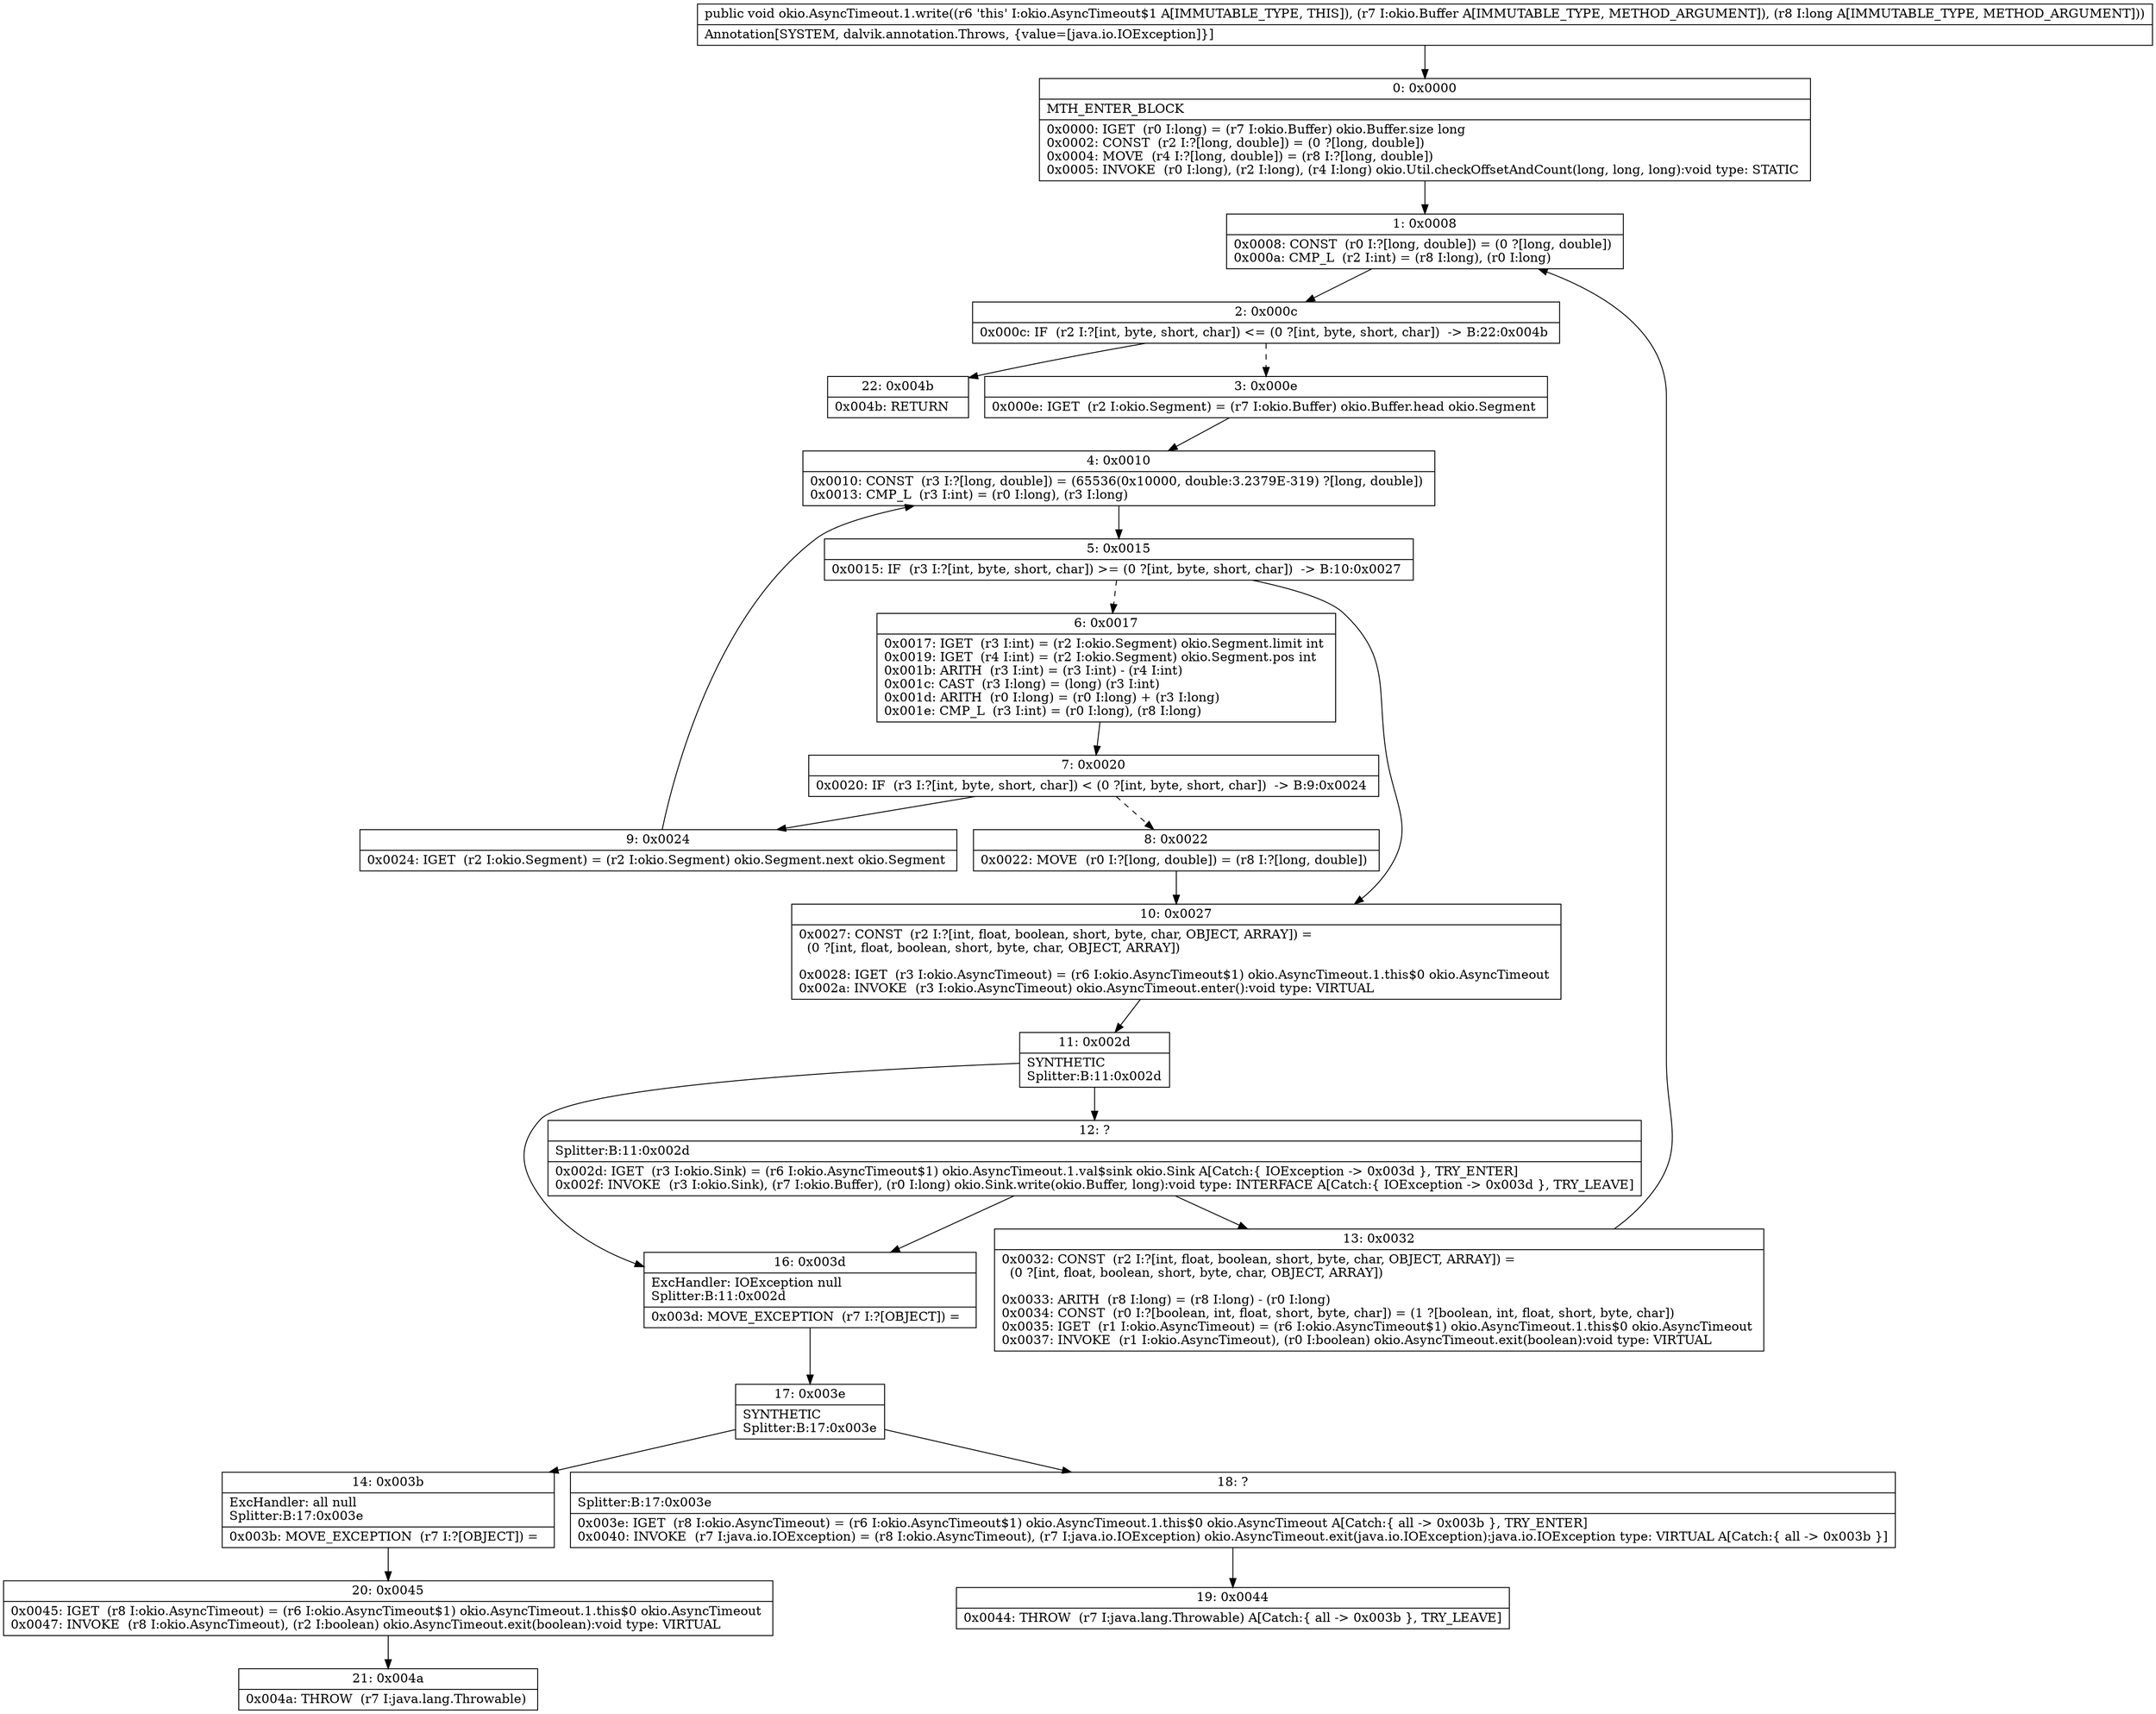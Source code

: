 digraph "CFG forokio.AsyncTimeout.1.write(Lokio\/Buffer;J)V" {
Node_0 [shape=record,label="{0\:\ 0x0000|MTH_ENTER_BLOCK\l|0x0000: IGET  (r0 I:long) = (r7 I:okio.Buffer) okio.Buffer.size long \l0x0002: CONST  (r2 I:?[long, double]) = (0 ?[long, double]) \l0x0004: MOVE  (r4 I:?[long, double]) = (r8 I:?[long, double]) \l0x0005: INVOKE  (r0 I:long), (r2 I:long), (r4 I:long) okio.Util.checkOffsetAndCount(long, long, long):void type: STATIC \l}"];
Node_1 [shape=record,label="{1\:\ 0x0008|0x0008: CONST  (r0 I:?[long, double]) = (0 ?[long, double]) \l0x000a: CMP_L  (r2 I:int) = (r8 I:long), (r0 I:long) \l}"];
Node_2 [shape=record,label="{2\:\ 0x000c|0x000c: IF  (r2 I:?[int, byte, short, char]) \<= (0 ?[int, byte, short, char])  \-\> B:22:0x004b \l}"];
Node_3 [shape=record,label="{3\:\ 0x000e|0x000e: IGET  (r2 I:okio.Segment) = (r7 I:okio.Buffer) okio.Buffer.head okio.Segment \l}"];
Node_4 [shape=record,label="{4\:\ 0x0010|0x0010: CONST  (r3 I:?[long, double]) = (65536(0x10000, double:3.2379E\-319) ?[long, double]) \l0x0013: CMP_L  (r3 I:int) = (r0 I:long), (r3 I:long) \l}"];
Node_5 [shape=record,label="{5\:\ 0x0015|0x0015: IF  (r3 I:?[int, byte, short, char]) \>= (0 ?[int, byte, short, char])  \-\> B:10:0x0027 \l}"];
Node_6 [shape=record,label="{6\:\ 0x0017|0x0017: IGET  (r3 I:int) = (r2 I:okio.Segment) okio.Segment.limit int \l0x0019: IGET  (r4 I:int) = (r2 I:okio.Segment) okio.Segment.pos int \l0x001b: ARITH  (r3 I:int) = (r3 I:int) \- (r4 I:int) \l0x001c: CAST  (r3 I:long) = (long) (r3 I:int) \l0x001d: ARITH  (r0 I:long) = (r0 I:long) + (r3 I:long) \l0x001e: CMP_L  (r3 I:int) = (r0 I:long), (r8 I:long) \l}"];
Node_7 [shape=record,label="{7\:\ 0x0020|0x0020: IF  (r3 I:?[int, byte, short, char]) \< (0 ?[int, byte, short, char])  \-\> B:9:0x0024 \l}"];
Node_8 [shape=record,label="{8\:\ 0x0022|0x0022: MOVE  (r0 I:?[long, double]) = (r8 I:?[long, double]) \l}"];
Node_9 [shape=record,label="{9\:\ 0x0024|0x0024: IGET  (r2 I:okio.Segment) = (r2 I:okio.Segment) okio.Segment.next okio.Segment \l}"];
Node_10 [shape=record,label="{10\:\ 0x0027|0x0027: CONST  (r2 I:?[int, float, boolean, short, byte, char, OBJECT, ARRAY]) = \l  (0 ?[int, float, boolean, short, byte, char, OBJECT, ARRAY])\l \l0x0028: IGET  (r3 I:okio.AsyncTimeout) = (r6 I:okio.AsyncTimeout$1) okio.AsyncTimeout.1.this$0 okio.AsyncTimeout \l0x002a: INVOKE  (r3 I:okio.AsyncTimeout) okio.AsyncTimeout.enter():void type: VIRTUAL \l}"];
Node_11 [shape=record,label="{11\:\ 0x002d|SYNTHETIC\lSplitter:B:11:0x002d\l}"];
Node_12 [shape=record,label="{12\:\ ?|Splitter:B:11:0x002d\l|0x002d: IGET  (r3 I:okio.Sink) = (r6 I:okio.AsyncTimeout$1) okio.AsyncTimeout.1.val$sink okio.Sink A[Catch:\{ IOException \-\> 0x003d \}, TRY_ENTER]\l0x002f: INVOKE  (r3 I:okio.Sink), (r7 I:okio.Buffer), (r0 I:long) okio.Sink.write(okio.Buffer, long):void type: INTERFACE A[Catch:\{ IOException \-\> 0x003d \}, TRY_LEAVE]\l}"];
Node_13 [shape=record,label="{13\:\ 0x0032|0x0032: CONST  (r2 I:?[int, float, boolean, short, byte, char, OBJECT, ARRAY]) = \l  (0 ?[int, float, boolean, short, byte, char, OBJECT, ARRAY])\l \l0x0033: ARITH  (r8 I:long) = (r8 I:long) \- (r0 I:long) \l0x0034: CONST  (r0 I:?[boolean, int, float, short, byte, char]) = (1 ?[boolean, int, float, short, byte, char]) \l0x0035: IGET  (r1 I:okio.AsyncTimeout) = (r6 I:okio.AsyncTimeout$1) okio.AsyncTimeout.1.this$0 okio.AsyncTimeout \l0x0037: INVOKE  (r1 I:okio.AsyncTimeout), (r0 I:boolean) okio.AsyncTimeout.exit(boolean):void type: VIRTUAL \l}"];
Node_14 [shape=record,label="{14\:\ 0x003b|ExcHandler: all null\lSplitter:B:17:0x003e\l|0x003b: MOVE_EXCEPTION  (r7 I:?[OBJECT]) =  \l}"];
Node_16 [shape=record,label="{16\:\ 0x003d|ExcHandler: IOException null\lSplitter:B:11:0x002d\l|0x003d: MOVE_EXCEPTION  (r7 I:?[OBJECT]) =  \l}"];
Node_17 [shape=record,label="{17\:\ 0x003e|SYNTHETIC\lSplitter:B:17:0x003e\l}"];
Node_18 [shape=record,label="{18\:\ ?|Splitter:B:17:0x003e\l|0x003e: IGET  (r8 I:okio.AsyncTimeout) = (r6 I:okio.AsyncTimeout$1) okio.AsyncTimeout.1.this$0 okio.AsyncTimeout A[Catch:\{ all \-\> 0x003b \}, TRY_ENTER]\l0x0040: INVOKE  (r7 I:java.io.IOException) = (r8 I:okio.AsyncTimeout), (r7 I:java.io.IOException) okio.AsyncTimeout.exit(java.io.IOException):java.io.IOException type: VIRTUAL A[Catch:\{ all \-\> 0x003b \}]\l}"];
Node_19 [shape=record,label="{19\:\ 0x0044|0x0044: THROW  (r7 I:java.lang.Throwable) A[Catch:\{ all \-\> 0x003b \}, TRY_LEAVE]\l}"];
Node_20 [shape=record,label="{20\:\ 0x0045|0x0045: IGET  (r8 I:okio.AsyncTimeout) = (r6 I:okio.AsyncTimeout$1) okio.AsyncTimeout.1.this$0 okio.AsyncTimeout \l0x0047: INVOKE  (r8 I:okio.AsyncTimeout), (r2 I:boolean) okio.AsyncTimeout.exit(boolean):void type: VIRTUAL \l}"];
Node_21 [shape=record,label="{21\:\ 0x004a|0x004a: THROW  (r7 I:java.lang.Throwable) \l}"];
Node_22 [shape=record,label="{22\:\ 0x004b|0x004b: RETURN   \l}"];
MethodNode[shape=record,label="{public void okio.AsyncTimeout.1.write((r6 'this' I:okio.AsyncTimeout$1 A[IMMUTABLE_TYPE, THIS]), (r7 I:okio.Buffer A[IMMUTABLE_TYPE, METHOD_ARGUMENT]), (r8 I:long A[IMMUTABLE_TYPE, METHOD_ARGUMENT]))  | Annotation[SYSTEM, dalvik.annotation.Throws, \{value=[java.io.IOException]\}]\l}"];
MethodNode -> Node_0;
Node_0 -> Node_1;
Node_1 -> Node_2;
Node_2 -> Node_3[style=dashed];
Node_2 -> Node_22;
Node_3 -> Node_4;
Node_4 -> Node_5;
Node_5 -> Node_6[style=dashed];
Node_5 -> Node_10;
Node_6 -> Node_7;
Node_7 -> Node_8[style=dashed];
Node_7 -> Node_9;
Node_8 -> Node_10;
Node_9 -> Node_4;
Node_10 -> Node_11;
Node_11 -> Node_12;
Node_11 -> Node_16;
Node_12 -> Node_13;
Node_12 -> Node_16;
Node_13 -> Node_1;
Node_14 -> Node_20;
Node_16 -> Node_17;
Node_17 -> Node_18;
Node_17 -> Node_14;
Node_18 -> Node_19;
Node_20 -> Node_21;
}

